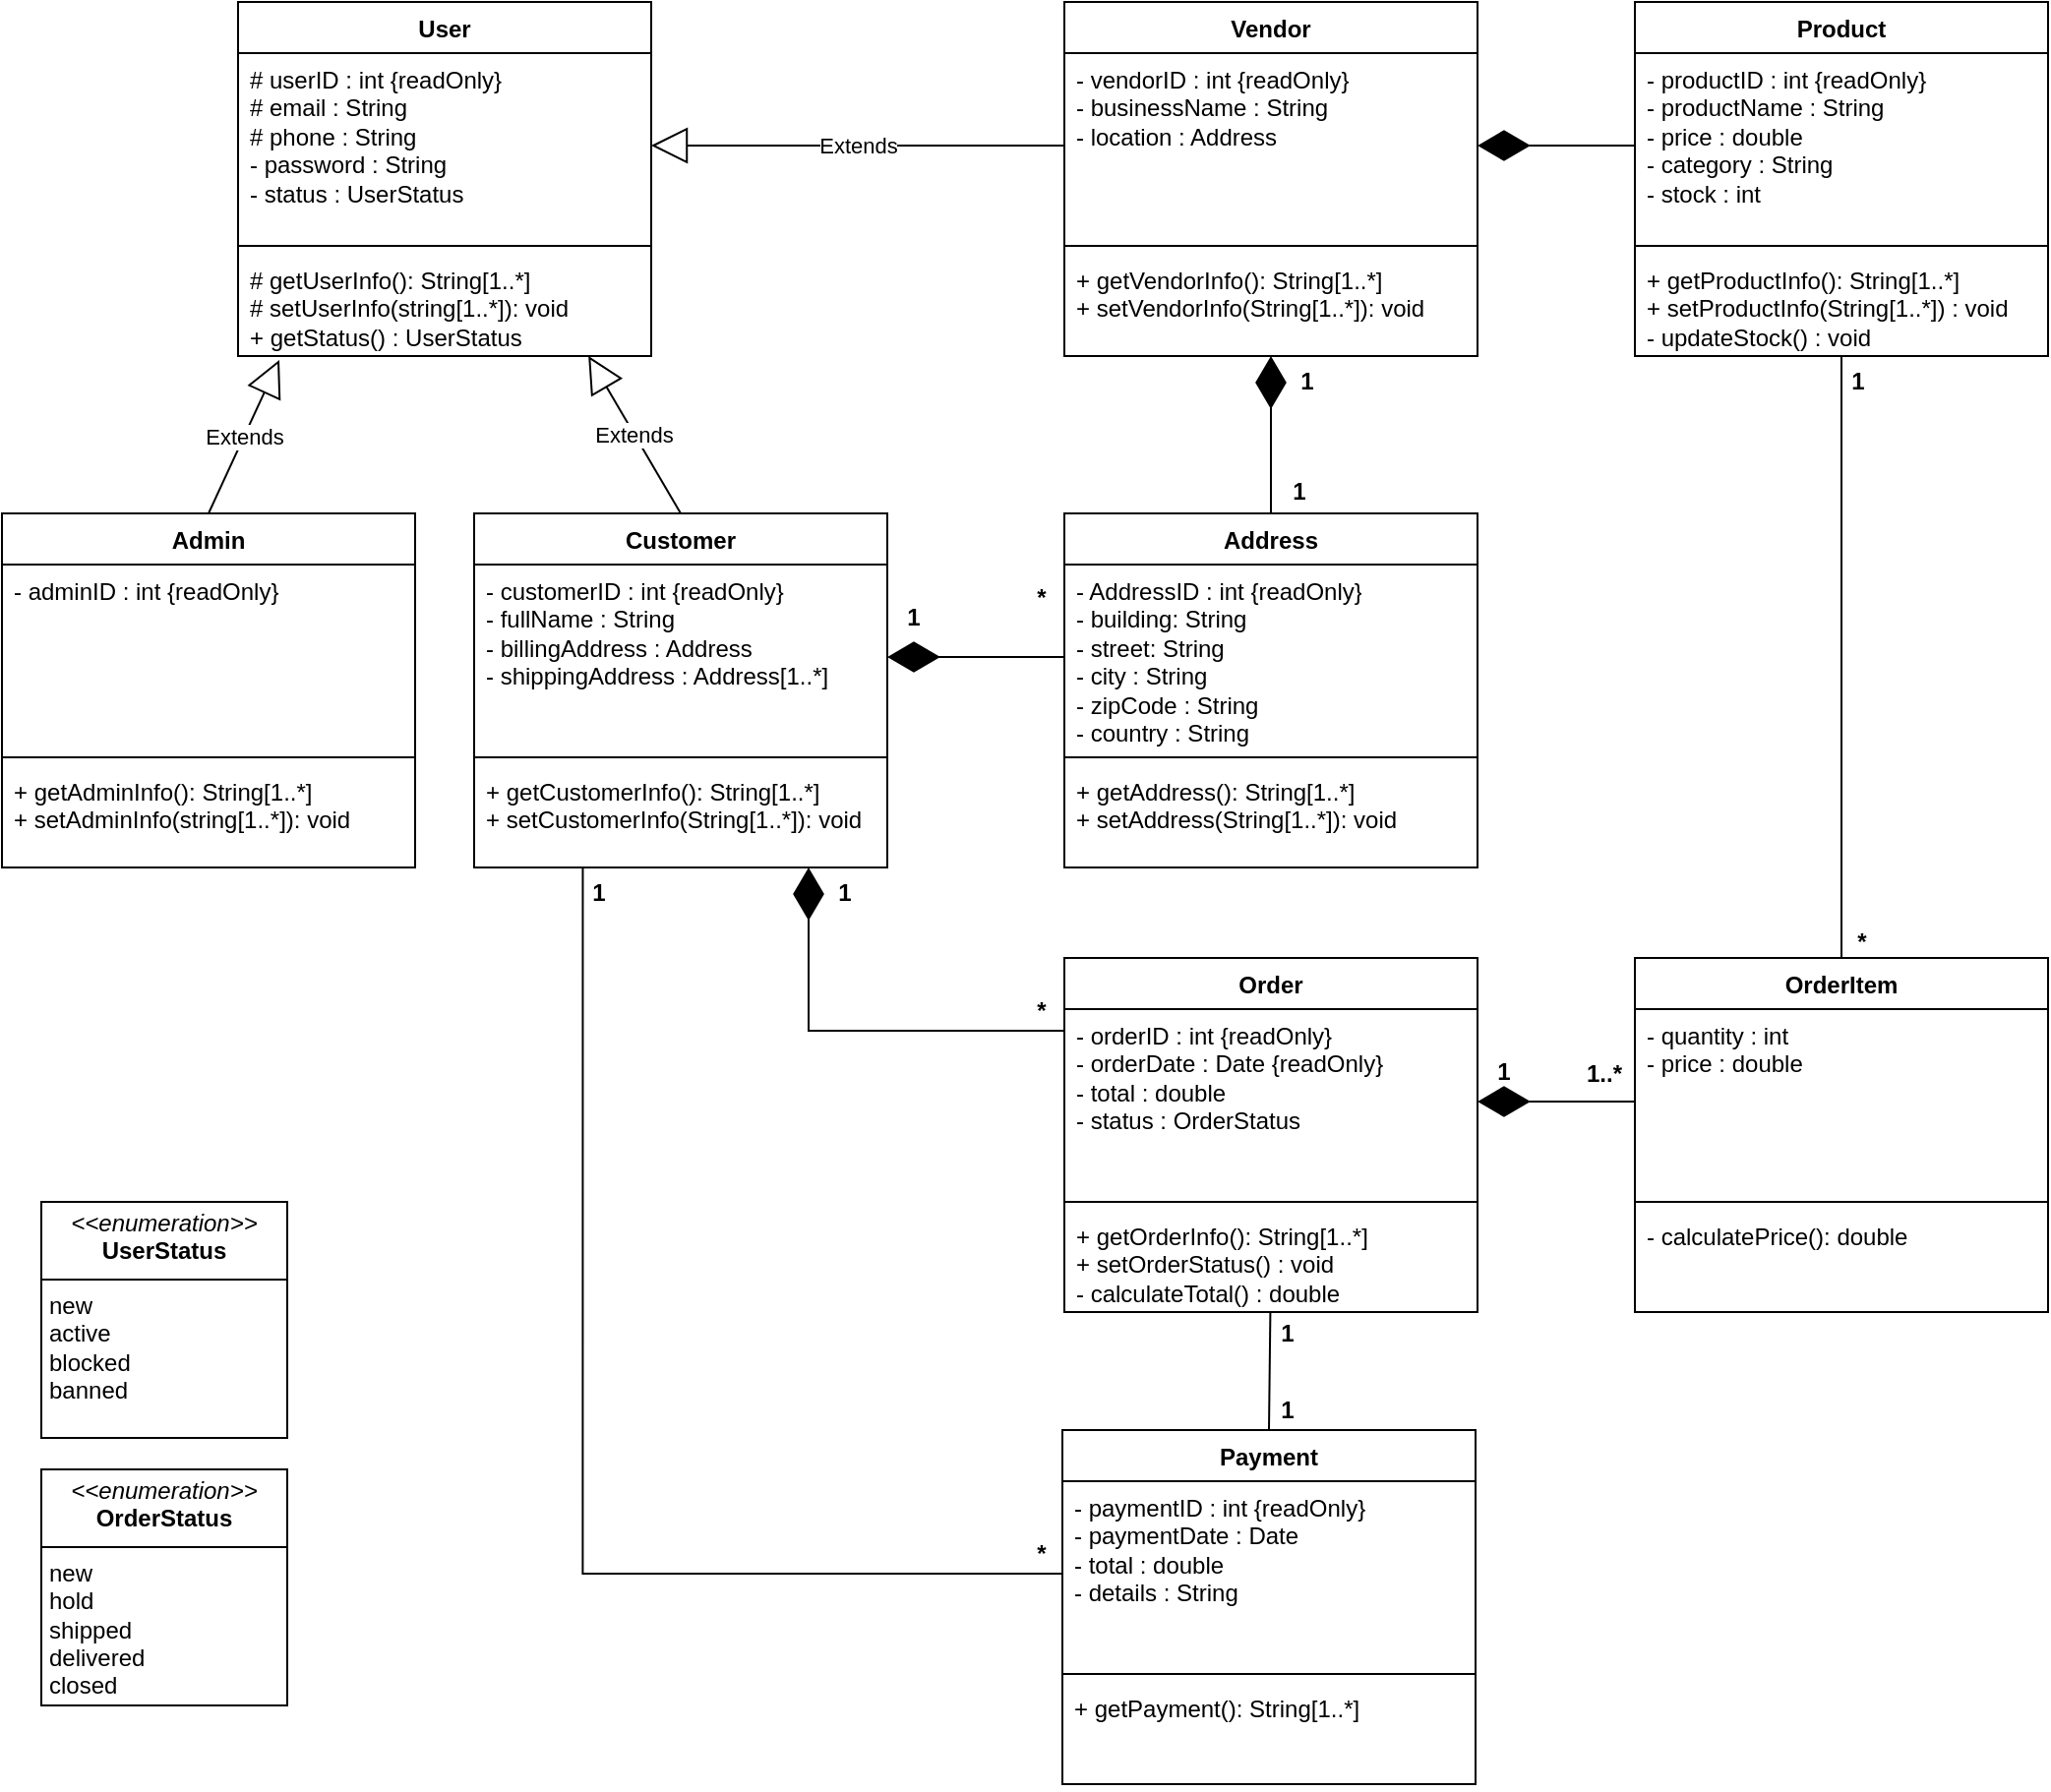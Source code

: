 <mxfile version="25.0.1">
  <diagram name="Page-1" id="TMpZ4GPqzyrWj4JwpM9N">
    <mxGraphModel dx="1914" dy="1035" grid="1" gridSize="10" guides="1" tooltips="1" connect="1" arrows="1" fold="1" page="1" pageScale="1" pageWidth="850" pageHeight="1100" math="0" shadow="0">
      <root>
        <mxCell id="0" />
        <mxCell id="1" parent="0" />
        <mxCell id="xnJYe64DYn37mfu22833-1" value="Customer" style="swimlane;fontStyle=1;align=center;verticalAlign=top;childLayout=stackLayout;horizontal=1;startSize=26;horizontalStack=0;resizeParent=1;resizeParentMax=0;resizeLast=0;collapsible=1;marginBottom=0;whiteSpace=wrap;html=1;" parent="1" vertex="1">
          <mxGeometry x="250" y="280" width="210" height="180" as="geometry" />
        </mxCell>
        <mxCell id="xnJYe64DYn37mfu22833-2" value="- customerID : int {readOnly}&lt;div&gt;- fullName : String&lt;/div&gt;&lt;div&gt;&lt;div&gt;- billingAddress : Address&lt;/div&gt;&lt;/div&gt;&lt;div&gt;- shippingAddress : Address[1..*]&lt;/div&gt;" style="text;strokeColor=none;fillColor=none;align=left;verticalAlign=top;spacingLeft=4;spacingRight=4;overflow=hidden;rotatable=0;points=[[0,0.5],[1,0.5]];portConstraint=eastwest;whiteSpace=wrap;html=1;" parent="xnJYe64DYn37mfu22833-1" vertex="1">
          <mxGeometry y="26" width="210" height="94" as="geometry" />
        </mxCell>
        <mxCell id="xnJYe64DYn37mfu22833-3" value="" style="line;strokeWidth=1;fillColor=none;align=left;verticalAlign=middle;spacingTop=-1;spacingLeft=3;spacingRight=3;rotatable=0;labelPosition=right;points=[];portConstraint=eastwest;strokeColor=inherit;" parent="xnJYe64DYn37mfu22833-1" vertex="1">
          <mxGeometry y="120" width="210" height="8" as="geometry" />
        </mxCell>
        <mxCell id="xnJYe64DYn37mfu22833-4" value="+ getCustomerInfo(): String[1..*]&lt;div&gt;+ setCustomerInfo(String[1..*]): void&lt;/div&gt;" style="text;strokeColor=none;fillColor=none;align=left;verticalAlign=top;spacingLeft=4;spacingRight=4;overflow=hidden;rotatable=0;points=[[0,0.5],[1,0.5]];portConstraint=eastwest;whiteSpace=wrap;html=1;" parent="xnJYe64DYn37mfu22833-1" vertex="1">
          <mxGeometry y="128" width="210" height="52" as="geometry" />
        </mxCell>
        <mxCell id="xnJYe64DYn37mfu22833-5" value="Order" style="swimlane;fontStyle=1;align=center;verticalAlign=top;childLayout=stackLayout;horizontal=1;startSize=26;horizontalStack=0;resizeParent=1;resizeParentMax=0;resizeLast=0;collapsible=1;marginBottom=0;whiteSpace=wrap;html=1;" parent="1" vertex="1">
          <mxGeometry x="550" y="506" width="210" height="180" as="geometry" />
        </mxCell>
        <mxCell id="xnJYe64DYn37mfu22833-6" value="- orderID : int {readOnly}&lt;div&gt;- orderDate : Date {readOnly}&lt;br&gt;&lt;div&gt;- total : double&lt;/div&gt;&lt;/div&gt;&lt;div&gt;- status : OrderStatus&lt;/div&gt;" style="text;strokeColor=none;fillColor=none;align=left;verticalAlign=top;spacingLeft=4;spacingRight=4;overflow=hidden;rotatable=0;points=[[0,0.5],[1,0.5]];portConstraint=eastwest;whiteSpace=wrap;html=1;" parent="xnJYe64DYn37mfu22833-5" vertex="1">
          <mxGeometry y="26" width="210" height="94" as="geometry" />
        </mxCell>
        <mxCell id="xnJYe64DYn37mfu22833-7" value="" style="line;strokeWidth=1;fillColor=none;align=left;verticalAlign=middle;spacingTop=-1;spacingLeft=3;spacingRight=3;rotatable=0;labelPosition=right;points=[];portConstraint=eastwest;strokeColor=inherit;" parent="xnJYe64DYn37mfu22833-5" vertex="1">
          <mxGeometry y="120" width="210" height="8" as="geometry" />
        </mxCell>
        <mxCell id="xnJYe64DYn37mfu22833-8" value="+ getOrderInfo(): String[1..*]&lt;div&gt;+ setOrderStatus() : void&lt;/div&gt;&lt;div&gt;- calculateTotal() : double&lt;/div&gt;" style="text;strokeColor=none;fillColor=none;align=left;verticalAlign=top;spacingLeft=4;spacingRight=4;overflow=hidden;rotatable=0;points=[[0,0.5],[1,0.5]];portConstraint=eastwest;whiteSpace=wrap;html=1;" parent="xnJYe64DYn37mfu22833-5" vertex="1">
          <mxGeometry y="128" width="210" height="52" as="geometry" />
        </mxCell>
        <mxCell id="dAGnMV_KV3MnaC4MPJEx-5" value="Admin" style="swimlane;fontStyle=1;align=center;verticalAlign=top;childLayout=stackLayout;horizontal=1;startSize=26;horizontalStack=0;resizeParent=1;resizeParentMax=0;resizeLast=0;collapsible=1;marginBottom=0;whiteSpace=wrap;html=1;" parent="1" vertex="1">
          <mxGeometry x="10" y="280" width="210" height="180" as="geometry" />
        </mxCell>
        <mxCell id="dAGnMV_KV3MnaC4MPJEx-6" value="- adminID : int {readOnly}" style="text;strokeColor=none;fillColor=none;align=left;verticalAlign=top;spacingLeft=4;spacingRight=4;overflow=hidden;rotatable=0;points=[[0,0.5],[1,0.5]];portConstraint=eastwest;whiteSpace=wrap;html=1;" parent="dAGnMV_KV3MnaC4MPJEx-5" vertex="1">
          <mxGeometry y="26" width="210" height="94" as="geometry" />
        </mxCell>
        <mxCell id="dAGnMV_KV3MnaC4MPJEx-7" value="" style="line;strokeWidth=1;fillColor=none;align=left;verticalAlign=middle;spacingTop=-1;spacingLeft=3;spacingRight=3;rotatable=0;labelPosition=right;points=[];portConstraint=eastwest;strokeColor=inherit;" parent="dAGnMV_KV3MnaC4MPJEx-5" vertex="1">
          <mxGeometry y="120" width="210" height="8" as="geometry" />
        </mxCell>
        <mxCell id="dAGnMV_KV3MnaC4MPJEx-8" value="+ getAdminInfo(): String[1..*]&lt;div&gt;+ setAdminInfo(string[1..*]): void&lt;/div&gt;" style="text;strokeColor=none;fillColor=none;align=left;verticalAlign=top;spacingLeft=4;spacingRight=4;overflow=hidden;rotatable=0;points=[[0,0.5],[1,0.5]];portConstraint=eastwest;whiteSpace=wrap;html=1;" parent="dAGnMV_KV3MnaC4MPJEx-5" vertex="1">
          <mxGeometry y="128" width="210" height="52" as="geometry" />
        </mxCell>
        <mxCell id="dAGnMV_KV3MnaC4MPJEx-9" value="User" style="swimlane;fontStyle=1;align=center;verticalAlign=top;childLayout=stackLayout;horizontal=1;startSize=26;horizontalStack=0;resizeParent=1;resizeParentMax=0;resizeLast=0;collapsible=1;marginBottom=0;whiteSpace=wrap;html=1;" parent="1" vertex="1">
          <mxGeometry x="130" y="20" width="210" height="180" as="geometry" />
        </mxCell>
        <mxCell id="dAGnMV_KV3MnaC4MPJEx-10" value="&lt;div&gt;&lt;span style=&quot;background-color: initial;&quot;&gt;# userID : int {readOnly}&lt;/span&gt;&lt;/div&gt;&lt;div&gt;&lt;span style=&quot;background-color: initial;&quot;&gt;# email : String&lt;/span&gt;&lt;/div&gt;&lt;div&gt;&lt;div&gt;&lt;span style=&quot;background-color: initial;&quot;&gt;# phone : String&lt;/span&gt;&lt;/div&gt;&lt;/div&gt;&lt;div&gt;&lt;span style=&quot;background-color: initial;&quot;&gt;- password : String&lt;/span&gt;&lt;/div&gt;&lt;div&gt;-&amp;nbsp;&lt;span style=&quot;background-color: initial;&quot;&gt;status : UserStatus&amp;nbsp;&lt;/span&gt;&lt;/div&gt;" style="text;strokeColor=none;fillColor=none;align=left;verticalAlign=top;spacingLeft=4;spacingRight=4;overflow=hidden;rotatable=0;points=[[0,0.5],[1,0.5]];portConstraint=eastwest;whiteSpace=wrap;html=1;" parent="dAGnMV_KV3MnaC4MPJEx-9" vertex="1">
          <mxGeometry y="26" width="210" height="94" as="geometry" />
        </mxCell>
        <mxCell id="dAGnMV_KV3MnaC4MPJEx-11" value="" style="line;strokeWidth=1;fillColor=none;align=left;verticalAlign=middle;spacingTop=-1;spacingLeft=3;spacingRight=3;rotatable=0;labelPosition=right;points=[];portConstraint=eastwest;strokeColor=inherit;" parent="dAGnMV_KV3MnaC4MPJEx-9" vertex="1">
          <mxGeometry y="120" width="210" height="8" as="geometry" />
        </mxCell>
        <mxCell id="dAGnMV_KV3MnaC4MPJEx-12" value="# getUserInfo(): String[1..*]&lt;div&gt;# setUserInfo(string[1..*]): void&lt;/div&gt;&lt;div&gt;+ getStatus() : UserStatus&lt;/div&gt;" style="text;strokeColor=none;fillColor=none;align=left;verticalAlign=top;spacingLeft=4;spacingRight=4;overflow=hidden;rotatable=0;points=[[0,0.5],[1,0.5]];portConstraint=eastwest;whiteSpace=wrap;html=1;" parent="dAGnMV_KV3MnaC4MPJEx-9" vertex="1">
          <mxGeometry y="128" width="210" height="52" as="geometry" />
        </mxCell>
        <mxCell id="dAGnMV_KV3MnaC4MPJEx-13" value="Extends" style="endArrow=block;endSize=16;endFill=0;html=1;rounded=0;exitX=0.5;exitY=0;exitDx=0;exitDy=0;entryX=0.1;entryY=1.038;entryDx=0;entryDy=0;entryPerimeter=0;" parent="1" source="dAGnMV_KV3MnaC4MPJEx-5" target="dAGnMV_KV3MnaC4MPJEx-12" edge="1">
          <mxGeometry width="160" relative="1" as="geometry">
            <mxPoint x="290" y="350" as="sourcePoint" />
            <mxPoint x="450" y="350" as="targetPoint" />
          </mxGeometry>
        </mxCell>
        <mxCell id="dAGnMV_KV3MnaC4MPJEx-14" value="Extends" style="endArrow=block;endSize=16;endFill=0;html=1;rounded=0;exitX=0.5;exitY=0;exitDx=0;exitDy=0;entryX=0.848;entryY=1;entryDx=0;entryDy=0;entryPerimeter=0;" parent="1" source="xnJYe64DYn37mfu22833-1" target="dAGnMV_KV3MnaC4MPJEx-12" edge="1">
          <mxGeometry width="160" relative="1" as="geometry">
            <mxPoint x="125" y="290" as="sourcePoint" />
            <mxPoint x="161" y="212" as="targetPoint" />
          </mxGeometry>
        </mxCell>
        <mxCell id="dAGnMV_KV3MnaC4MPJEx-19" value="&lt;p style=&quot;margin:0px;margin-top:4px;text-align:center;&quot;&gt;&lt;i&gt;&amp;lt;&amp;lt;enumeration&amp;gt;&amp;gt;&lt;/i&gt;&lt;br&gt;&lt;b&gt;UserStatus&lt;/b&gt;&lt;/p&gt;&lt;hr size=&quot;1&quot; style=&quot;border-style:solid;&quot;&gt;&lt;p style=&quot;margin:0px;margin-left:4px;&quot;&gt;new&lt;/p&gt;&lt;p style=&quot;margin:0px;margin-left:4px;&quot;&gt;active&lt;/p&gt;&lt;p style=&quot;margin:0px;margin-left:4px;&quot;&gt;blocked&lt;/p&gt;&lt;p style=&quot;margin:0px;margin-left:4px;&quot;&gt;banned&lt;/p&gt;" style="verticalAlign=top;align=left;overflow=fill;html=1;whiteSpace=wrap;" parent="1" vertex="1">
          <mxGeometry x="30" y="630" width="125" height="120" as="geometry" />
        </mxCell>
        <mxCell id="dAGnMV_KV3MnaC4MPJEx-20" value="Address" style="swimlane;fontStyle=1;align=center;verticalAlign=top;childLayout=stackLayout;horizontal=1;startSize=26;horizontalStack=0;resizeParent=1;resizeParentMax=0;resizeLast=0;collapsible=1;marginBottom=0;whiteSpace=wrap;html=1;" parent="1" vertex="1">
          <mxGeometry x="550" y="280" width="210" height="180" as="geometry" />
        </mxCell>
        <mxCell id="dAGnMV_KV3MnaC4MPJEx-21" value="- AddressID : int {readOnly}&lt;div&gt;- building: String&lt;/div&gt;&lt;div&gt;- street: String&lt;/div&gt;&lt;div&gt;- city : String&lt;/div&gt;&lt;div&gt;- zipCode : String&lt;/div&gt;&lt;div&gt;- country : String&lt;/div&gt;" style="text;strokeColor=none;fillColor=none;align=left;verticalAlign=top;spacingLeft=4;spacingRight=4;overflow=hidden;rotatable=0;points=[[0,0.5],[1,0.5]];portConstraint=eastwest;whiteSpace=wrap;html=1;" parent="dAGnMV_KV3MnaC4MPJEx-20" vertex="1">
          <mxGeometry y="26" width="210" height="94" as="geometry" />
        </mxCell>
        <mxCell id="dAGnMV_KV3MnaC4MPJEx-22" value="" style="line;strokeWidth=1;fillColor=none;align=left;verticalAlign=middle;spacingTop=-1;spacingLeft=3;spacingRight=3;rotatable=0;labelPosition=right;points=[];portConstraint=eastwest;strokeColor=inherit;" parent="dAGnMV_KV3MnaC4MPJEx-20" vertex="1">
          <mxGeometry y="120" width="210" height="8" as="geometry" />
        </mxCell>
        <mxCell id="dAGnMV_KV3MnaC4MPJEx-23" value="+ getAddress(): String[1..*]&lt;div&gt;+ setAddress(String[1..*]): void&lt;/div&gt;" style="text;strokeColor=none;fillColor=none;align=left;verticalAlign=top;spacingLeft=4;spacingRight=4;overflow=hidden;rotatable=0;points=[[0,0.5],[1,0.5]];portConstraint=eastwest;whiteSpace=wrap;html=1;" parent="dAGnMV_KV3MnaC4MPJEx-20" vertex="1">
          <mxGeometry y="128" width="210" height="52" as="geometry" />
        </mxCell>
        <mxCell id="t_c44k2p2tvAhkTAA1k_-1" value="&lt;p style=&quot;margin:0px;margin-top:4px;text-align:center;&quot;&gt;&lt;i&gt;&amp;lt;&amp;lt;enumeration&amp;gt;&amp;gt;&lt;/i&gt;&lt;br&gt;&lt;b&gt;OrderStatus&lt;/b&gt;&lt;/p&gt;&lt;hr size=&quot;1&quot; style=&quot;border-style:solid;&quot;&gt;&lt;p style=&quot;margin:0px;margin-left:4px;&quot;&gt;new&lt;/p&gt;&lt;p style=&quot;margin:0px;margin-left:4px;&quot;&gt;hold&lt;/p&gt;&lt;p style=&quot;margin:0px;margin-left:4px;&quot;&gt;shipped&lt;/p&gt;&lt;p style=&quot;margin:0px;margin-left:4px;&quot;&gt;delivered&lt;/p&gt;&lt;p style=&quot;margin:0px;margin-left:4px;&quot;&gt;closed&lt;/p&gt;" style="verticalAlign=top;align=left;overflow=fill;html=1;whiteSpace=wrap;" vertex="1" parent="1">
          <mxGeometry x="30" y="766" width="125" height="120" as="geometry" />
        </mxCell>
        <mxCell id="t_c44k2p2tvAhkTAA1k_-2" value="OrderItem" style="swimlane;fontStyle=1;align=center;verticalAlign=top;childLayout=stackLayout;horizontal=1;startSize=26;horizontalStack=0;resizeParent=1;resizeParentMax=0;resizeLast=0;collapsible=1;marginBottom=0;whiteSpace=wrap;html=1;" vertex="1" parent="1">
          <mxGeometry x="840" y="506" width="210" height="180" as="geometry" />
        </mxCell>
        <mxCell id="t_c44k2p2tvAhkTAA1k_-3" value="- quantity : int&lt;div&gt;- price : double&lt;/div&gt;" style="text;strokeColor=none;fillColor=none;align=left;verticalAlign=top;spacingLeft=4;spacingRight=4;overflow=hidden;rotatable=0;points=[[0,0.5],[1,0.5]];portConstraint=eastwest;whiteSpace=wrap;html=1;" vertex="1" parent="t_c44k2p2tvAhkTAA1k_-2">
          <mxGeometry y="26" width="210" height="94" as="geometry" />
        </mxCell>
        <mxCell id="t_c44k2p2tvAhkTAA1k_-4" value="" style="line;strokeWidth=1;fillColor=none;align=left;verticalAlign=middle;spacingTop=-1;spacingLeft=3;spacingRight=3;rotatable=0;labelPosition=right;points=[];portConstraint=eastwest;strokeColor=inherit;" vertex="1" parent="t_c44k2p2tvAhkTAA1k_-2">
          <mxGeometry y="120" width="210" height="8" as="geometry" />
        </mxCell>
        <mxCell id="t_c44k2p2tvAhkTAA1k_-5" value="- calculatePrice(): double" style="text;strokeColor=none;fillColor=none;align=left;verticalAlign=top;spacingLeft=4;spacingRight=4;overflow=hidden;rotatable=0;points=[[0,0.5],[1,0.5]];portConstraint=eastwest;whiteSpace=wrap;html=1;" vertex="1" parent="t_c44k2p2tvAhkTAA1k_-2">
          <mxGeometry y="128" width="210" height="52" as="geometry" />
        </mxCell>
        <mxCell id="t_c44k2p2tvAhkTAA1k_-14" value="" style="endArrow=diamondThin;endFill=1;endSize=24;html=1;rounded=0;entryX=1;entryY=0.5;entryDx=0;entryDy=0;exitX=0;exitY=0.5;exitDx=0;exitDy=0;" edge="1" parent="1" source="t_c44k2p2tvAhkTAA1k_-3" target="xnJYe64DYn37mfu22833-6">
          <mxGeometry width="160" relative="1" as="geometry">
            <mxPoint x="340" y="356" as="sourcePoint" />
            <mxPoint x="500" y="356" as="targetPoint" />
          </mxGeometry>
        </mxCell>
        <mxCell id="t_c44k2p2tvAhkTAA1k_-15" value="Product" style="swimlane;fontStyle=1;align=center;verticalAlign=top;childLayout=stackLayout;horizontal=1;startSize=26;horizontalStack=0;resizeParent=1;resizeParentMax=0;resizeLast=0;collapsible=1;marginBottom=0;whiteSpace=wrap;html=1;" vertex="1" parent="1">
          <mxGeometry x="840" y="20" width="210" height="180" as="geometry" />
        </mxCell>
        <mxCell id="t_c44k2p2tvAhkTAA1k_-16" value="- productID : int {readOnly}&lt;div&gt;- productName : String&lt;br&gt;&lt;div&gt;&lt;div&gt;- price : double&lt;/div&gt;&lt;/div&gt;&lt;div&gt;- category : String&lt;/div&gt;&lt;div&gt;- stock : int&lt;/div&gt;&lt;/div&gt;" style="text;strokeColor=none;fillColor=none;align=left;verticalAlign=top;spacingLeft=4;spacingRight=4;overflow=hidden;rotatable=0;points=[[0,0.5],[1,0.5]];portConstraint=eastwest;whiteSpace=wrap;html=1;" vertex="1" parent="t_c44k2p2tvAhkTAA1k_-15">
          <mxGeometry y="26" width="210" height="94" as="geometry" />
        </mxCell>
        <mxCell id="t_c44k2p2tvAhkTAA1k_-17" value="" style="line;strokeWidth=1;fillColor=none;align=left;verticalAlign=middle;spacingTop=-1;spacingLeft=3;spacingRight=3;rotatable=0;labelPosition=right;points=[];portConstraint=eastwest;strokeColor=inherit;" vertex="1" parent="t_c44k2p2tvAhkTAA1k_-15">
          <mxGeometry y="120" width="210" height="8" as="geometry" />
        </mxCell>
        <mxCell id="t_c44k2p2tvAhkTAA1k_-18" value="+ getProductInfo(): String[1..*]&lt;div&gt;+ setProductInfo(&lt;span style=&quot;background-color: initial;&quot;&gt;String[1..*]) : void&lt;/span&gt;&lt;/div&gt;&lt;div&gt;&lt;span style=&quot;background-color: initial;&quot;&gt;- updateStock() : void&lt;/span&gt;&lt;/div&gt;" style="text;strokeColor=none;fillColor=none;align=left;verticalAlign=top;spacingLeft=4;spacingRight=4;overflow=hidden;rotatable=0;points=[[0,0.5],[1,0.5]];portConstraint=eastwest;whiteSpace=wrap;html=1;" vertex="1" parent="t_c44k2p2tvAhkTAA1k_-15">
          <mxGeometry y="128" width="210" height="52" as="geometry" />
        </mxCell>
        <mxCell id="t_c44k2p2tvAhkTAA1k_-20" value="Payment" style="swimlane;fontStyle=1;align=center;verticalAlign=top;childLayout=stackLayout;horizontal=1;startSize=26;horizontalStack=0;resizeParent=1;resizeParentMax=0;resizeLast=0;collapsible=1;marginBottom=0;whiteSpace=wrap;html=1;" vertex="1" parent="1">
          <mxGeometry x="549" y="746" width="210" height="180" as="geometry" />
        </mxCell>
        <mxCell id="t_c44k2p2tvAhkTAA1k_-21" value="- paymentID : int {readOnly}&lt;div&gt;- paymentDate : Date&lt;/div&gt;&lt;div&gt;- total : double&lt;/div&gt;&lt;div&gt;- details : String&lt;/div&gt;" style="text;strokeColor=none;fillColor=none;align=left;verticalAlign=top;spacingLeft=4;spacingRight=4;overflow=hidden;rotatable=0;points=[[0,0.5],[1,0.5]];portConstraint=eastwest;whiteSpace=wrap;html=1;" vertex="1" parent="t_c44k2p2tvAhkTAA1k_-20">
          <mxGeometry y="26" width="210" height="94" as="geometry" />
        </mxCell>
        <mxCell id="t_c44k2p2tvAhkTAA1k_-22" value="" style="line;strokeWidth=1;fillColor=none;align=left;verticalAlign=middle;spacingTop=-1;spacingLeft=3;spacingRight=3;rotatable=0;labelPosition=right;points=[];portConstraint=eastwest;strokeColor=inherit;" vertex="1" parent="t_c44k2p2tvAhkTAA1k_-20">
          <mxGeometry y="120" width="210" height="8" as="geometry" />
        </mxCell>
        <mxCell id="t_c44k2p2tvAhkTAA1k_-23" value="+ getPayment(): String[1..*]" style="text;strokeColor=none;fillColor=none;align=left;verticalAlign=top;spacingLeft=4;spacingRight=4;overflow=hidden;rotatable=0;points=[[0,0.5],[1,0.5]];portConstraint=eastwest;whiteSpace=wrap;html=1;" vertex="1" parent="t_c44k2p2tvAhkTAA1k_-20">
          <mxGeometry y="128" width="210" height="52" as="geometry" />
        </mxCell>
        <mxCell id="t_c44k2p2tvAhkTAA1k_-25" value="" style="endArrow=none;endFill=0;endSize=12;html=1;rounded=0;exitX=0.5;exitY=0;exitDx=0;exitDy=0;" edge="1" parent="1" source="t_c44k2p2tvAhkTAA1k_-20" target="xnJYe64DYn37mfu22833-8">
          <mxGeometry width="160" relative="1" as="geometry">
            <mxPoint x="720" y="396" as="sourcePoint" />
            <mxPoint x="880" y="396" as="targetPoint" />
          </mxGeometry>
        </mxCell>
        <mxCell id="t_c44k2p2tvAhkTAA1k_-27" value="1" style="text;align=center;fontStyle=1;verticalAlign=middle;spacingLeft=3;spacingRight=3;strokeColor=none;rotatable=0;points=[[0,0.5],[1,0.5]];portConstraint=eastwest;html=1;" vertex="1" parent="1">
          <mxGeometry x="425" y="460" width="25" height="26" as="geometry" />
        </mxCell>
        <mxCell id="t_c44k2p2tvAhkTAA1k_-28" value="*" style="text;align=center;fontStyle=1;verticalAlign=middle;spacingLeft=3;spacingRight=3;strokeColor=none;rotatable=0;points=[[0,0.5],[1,0.5]];portConstraint=eastwest;html=1;" vertex="1" parent="1">
          <mxGeometry x="525" y="520" width="25" height="26" as="geometry" />
        </mxCell>
        <mxCell id="t_c44k2p2tvAhkTAA1k_-30" value="Vendor" style="swimlane;fontStyle=1;align=center;verticalAlign=top;childLayout=stackLayout;horizontal=1;startSize=26;horizontalStack=0;resizeParent=1;resizeParentMax=0;resizeLast=0;collapsible=1;marginBottom=0;whiteSpace=wrap;html=1;" vertex="1" parent="1">
          <mxGeometry x="550" y="20" width="210" height="180" as="geometry" />
        </mxCell>
        <mxCell id="t_c44k2p2tvAhkTAA1k_-31" value="- vendorID : int {readOnly}&lt;div&gt;- businessName : String&lt;/div&gt;&lt;div&gt;&lt;div&gt;- location : Address&lt;/div&gt;&lt;/div&gt;" style="text;strokeColor=none;fillColor=none;align=left;verticalAlign=top;spacingLeft=4;spacingRight=4;overflow=hidden;rotatable=0;points=[[0,0.5],[1,0.5]];portConstraint=eastwest;whiteSpace=wrap;html=1;" vertex="1" parent="t_c44k2p2tvAhkTAA1k_-30">
          <mxGeometry y="26" width="210" height="94" as="geometry" />
        </mxCell>
        <mxCell id="t_c44k2p2tvAhkTAA1k_-32" value="" style="line;strokeWidth=1;fillColor=none;align=left;verticalAlign=middle;spacingTop=-1;spacingLeft=3;spacingRight=3;rotatable=0;labelPosition=right;points=[];portConstraint=eastwest;strokeColor=inherit;" vertex="1" parent="t_c44k2p2tvAhkTAA1k_-30">
          <mxGeometry y="120" width="210" height="8" as="geometry" />
        </mxCell>
        <mxCell id="t_c44k2p2tvAhkTAA1k_-33" value="+ getVendorInfo(): String[1..*]&lt;div&gt;+ setVendorInfo(String[1..*]): void&lt;/div&gt;" style="text;strokeColor=none;fillColor=none;align=left;verticalAlign=top;spacingLeft=4;spacingRight=4;overflow=hidden;rotatable=0;points=[[0,0.5],[1,0.5]];portConstraint=eastwest;whiteSpace=wrap;html=1;" vertex="1" parent="t_c44k2p2tvAhkTAA1k_-30">
          <mxGeometry y="128" width="210" height="52" as="geometry" />
        </mxCell>
        <mxCell id="t_c44k2p2tvAhkTAA1k_-34" value="Extends" style="endArrow=block;endSize=16;endFill=0;html=1;rounded=0;" edge="1" parent="1" source="t_c44k2p2tvAhkTAA1k_-31" target="dAGnMV_KV3MnaC4MPJEx-10">
          <mxGeometry width="160" relative="1" as="geometry">
            <mxPoint x="365" y="290" as="sourcePoint" />
            <mxPoint x="318" y="210" as="targetPoint" />
          </mxGeometry>
        </mxCell>
        <mxCell id="t_c44k2p2tvAhkTAA1k_-35" value="" style="endArrow=diamondThin;endFill=1;endSize=24;html=1;rounded=0;" edge="1" parent="1" source="t_c44k2p2tvAhkTAA1k_-16" target="t_c44k2p2tvAhkTAA1k_-31">
          <mxGeometry width="160" relative="1" as="geometry">
            <mxPoint x="850" y="363" as="sourcePoint" />
            <mxPoint x="770" y="363" as="targetPoint" />
          </mxGeometry>
        </mxCell>
        <mxCell id="t_c44k2p2tvAhkTAA1k_-36" value="" style="endArrow=none;endFill=0;endSize=12;html=1;rounded=0;" edge="1" parent="1" source="t_c44k2p2tvAhkTAA1k_-2" target="t_c44k2p2tvAhkTAA1k_-18">
          <mxGeometry width="160" relative="1" as="geometry">
            <mxPoint x="665" y="550" as="sourcePoint" />
            <mxPoint x="665" y="470" as="targetPoint" />
          </mxGeometry>
        </mxCell>
        <mxCell id="t_c44k2p2tvAhkTAA1k_-37" value="1" style="text;align=center;fontStyle=1;verticalAlign=middle;spacingLeft=3;spacingRight=3;strokeColor=none;rotatable=0;points=[[0,0.5],[1,0.5]];portConstraint=eastwest;html=1;" vertex="1" parent="1">
          <mxGeometry x="940" y="200" width="25" height="26" as="geometry" />
        </mxCell>
        <mxCell id="t_c44k2p2tvAhkTAA1k_-38" value="*" style="text;align=center;fontStyle=1;verticalAlign=middle;spacingLeft=3;spacingRight=3;strokeColor=none;rotatable=0;points=[[0,0.5],[1,0.5]];portConstraint=eastwest;html=1;" vertex="1" parent="1">
          <mxGeometry x="942" y="490" width="25" height="16" as="geometry" />
        </mxCell>
        <mxCell id="t_c44k2p2tvAhkTAA1k_-39" value="1" style="text;align=center;fontStyle=1;verticalAlign=middle;spacingLeft=3;spacingRight=3;strokeColor=none;rotatable=0;points=[[0,0.5],[1,0.5]];portConstraint=eastwest;html=1;" vertex="1" parent="1">
          <mxGeometry x="760" y="556" width="25" height="16" as="geometry" />
        </mxCell>
        <mxCell id="t_c44k2p2tvAhkTAA1k_-40" value="1..*" style="text;align=center;fontStyle=1;verticalAlign=middle;spacingLeft=3;spacingRight=3;strokeColor=none;rotatable=0;points=[[0,0.5],[1,0.5]];portConstraint=eastwest;html=1;" vertex="1" parent="1">
          <mxGeometry x="811" y="557" width="25" height="16" as="geometry" />
        </mxCell>
        <mxCell id="t_c44k2p2tvAhkTAA1k_-41" value="" style="endArrow=diamondThin;endFill=1;endSize=24;html=1;rounded=0;exitX=0;exitY=0.5;exitDx=0;exitDy=0;edgeStyle=orthogonalEdgeStyle;" edge="1" parent="1" source="xnJYe64DYn37mfu22833-6" target="xnJYe64DYn37mfu22833-4">
          <mxGeometry width="160" relative="1" as="geometry">
            <mxPoint x="850" y="553" as="sourcePoint" />
            <mxPoint x="380" y="530" as="targetPoint" />
            <Array as="points">
              <mxPoint x="420" y="543" />
            </Array>
          </mxGeometry>
        </mxCell>
        <mxCell id="t_c44k2p2tvAhkTAA1k_-43" value="" style="endArrow=none;endFill=0;endSize=12;html=1;rounded=0;edgeStyle=orthogonalEdgeStyle;entryX=0.263;entryY=0.991;entryDx=0;entryDy=0;entryPerimeter=0;exitX=0;exitY=0.5;exitDx=0;exitDy=0;" edge="1" parent="1" source="t_c44k2p2tvAhkTAA1k_-21" target="xnJYe64DYn37mfu22833-4">
          <mxGeometry width="160" relative="1" as="geometry">
            <mxPoint x="515" y="591" as="sourcePoint" />
            <mxPoint x="320" y="508" as="targetPoint" />
          </mxGeometry>
        </mxCell>
        <mxCell id="t_c44k2p2tvAhkTAA1k_-44" value="1" style="text;align=center;fontStyle=1;verticalAlign=middle;spacingLeft=3;spacingRight=3;strokeColor=none;rotatable=0;points=[[0,0.5],[1,0.5]];portConstraint=eastwest;html=1;" vertex="1" parent="1">
          <mxGeometry x="300" y="460" width="25" height="26" as="geometry" />
        </mxCell>
        <mxCell id="t_c44k2p2tvAhkTAA1k_-45" value="*" style="text;align=center;fontStyle=1;verticalAlign=middle;spacingLeft=3;spacingRight=3;strokeColor=none;rotatable=0;points=[[0,0.5],[1,0.5]];portConstraint=eastwest;html=1;" vertex="1" parent="1">
          <mxGeometry x="525" y="796" width="25" height="26" as="geometry" />
        </mxCell>
        <mxCell id="t_c44k2p2tvAhkTAA1k_-48" value="" style="endArrow=diamondThin;endFill=1;endSize=24;html=1;rounded=0;entryX=1;entryY=0.5;entryDx=0;entryDy=0;exitX=0;exitY=0.5;exitDx=0;exitDy=0;edgeStyle=orthogonalEdgeStyle;" edge="1" parent="1" source="dAGnMV_KV3MnaC4MPJEx-21" target="xnJYe64DYn37mfu22833-2">
          <mxGeometry width="160" relative="1" as="geometry">
            <mxPoint x="830" y="440" as="sourcePoint" />
            <mxPoint x="990" y="440" as="targetPoint" />
          </mxGeometry>
        </mxCell>
        <mxCell id="t_c44k2p2tvAhkTAA1k_-49" value="" style="endArrow=diamondThin;endFill=1;endSize=24;html=1;rounded=0;exitX=0.5;exitY=0;exitDx=0;exitDy=0;" edge="1" parent="1" source="dAGnMV_KV3MnaC4MPJEx-20" target="t_c44k2p2tvAhkTAA1k_-33">
          <mxGeometry width="160" relative="1" as="geometry">
            <mxPoint x="830" y="440" as="sourcePoint" />
            <mxPoint x="990" y="440" as="targetPoint" />
          </mxGeometry>
        </mxCell>
        <mxCell id="t_c44k2p2tvAhkTAA1k_-52" value="1" style="text;align=center;fontStyle=1;verticalAlign=middle;spacingLeft=3;spacingRight=3;strokeColor=none;rotatable=0;points=[[0,0.5],[1,0.5]];portConstraint=eastwest;html=1;" vertex="1" parent="1">
          <mxGeometry x="656" y="256" width="25" height="26" as="geometry" />
        </mxCell>
        <mxCell id="t_c44k2p2tvAhkTAA1k_-53" value="1" style="text;align=center;fontStyle=1;verticalAlign=middle;spacingLeft=3;spacingRight=3;strokeColor=none;rotatable=0;points=[[0,0.5],[1,0.5]];portConstraint=eastwest;html=1;" vertex="1" parent="1">
          <mxGeometry x="660" y="200" width="25" height="26" as="geometry" />
        </mxCell>
        <mxCell id="t_c44k2p2tvAhkTAA1k_-54" value="1" style="text;align=center;fontStyle=1;verticalAlign=middle;spacingLeft=3;spacingRight=3;strokeColor=none;rotatable=0;points=[[0,0.5],[1,0.5]];portConstraint=eastwest;html=1;" vertex="1" parent="1">
          <mxGeometry x="460" y="320" width="25" height="26" as="geometry" />
        </mxCell>
        <mxCell id="t_c44k2p2tvAhkTAA1k_-55" value="*" style="text;align=center;fontStyle=1;verticalAlign=middle;spacingLeft=3;spacingRight=3;strokeColor=none;rotatable=0;points=[[0,0.5],[1,0.5]];portConstraint=eastwest;html=1;" vertex="1" parent="1">
          <mxGeometry x="525" y="310" width="25" height="26" as="geometry" />
        </mxCell>
        <mxCell id="t_c44k2p2tvAhkTAA1k_-56" value="1" style="text;align=center;fontStyle=1;verticalAlign=middle;spacingLeft=3;spacingRight=3;strokeColor=none;rotatable=0;points=[[0,0.5],[1,0.5]];portConstraint=eastwest;html=1;" vertex="1" parent="1">
          <mxGeometry x="650" y="723" width="25" height="26" as="geometry" />
        </mxCell>
        <mxCell id="t_c44k2p2tvAhkTAA1k_-57" value="1" style="text;align=center;fontStyle=1;verticalAlign=middle;spacingLeft=3;spacingRight=3;strokeColor=none;rotatable=0;points=[[0,0.5],[1,0.5]];portConstraint=eastwest;html=1;" vertex="1" parent="1">
          <mxGeometry x="650" y="684" width="25" height="26" as="geometry" />
        </mxCell>
      </root>
    </mxGraphModel>
  </diagram>
</mxfile>
